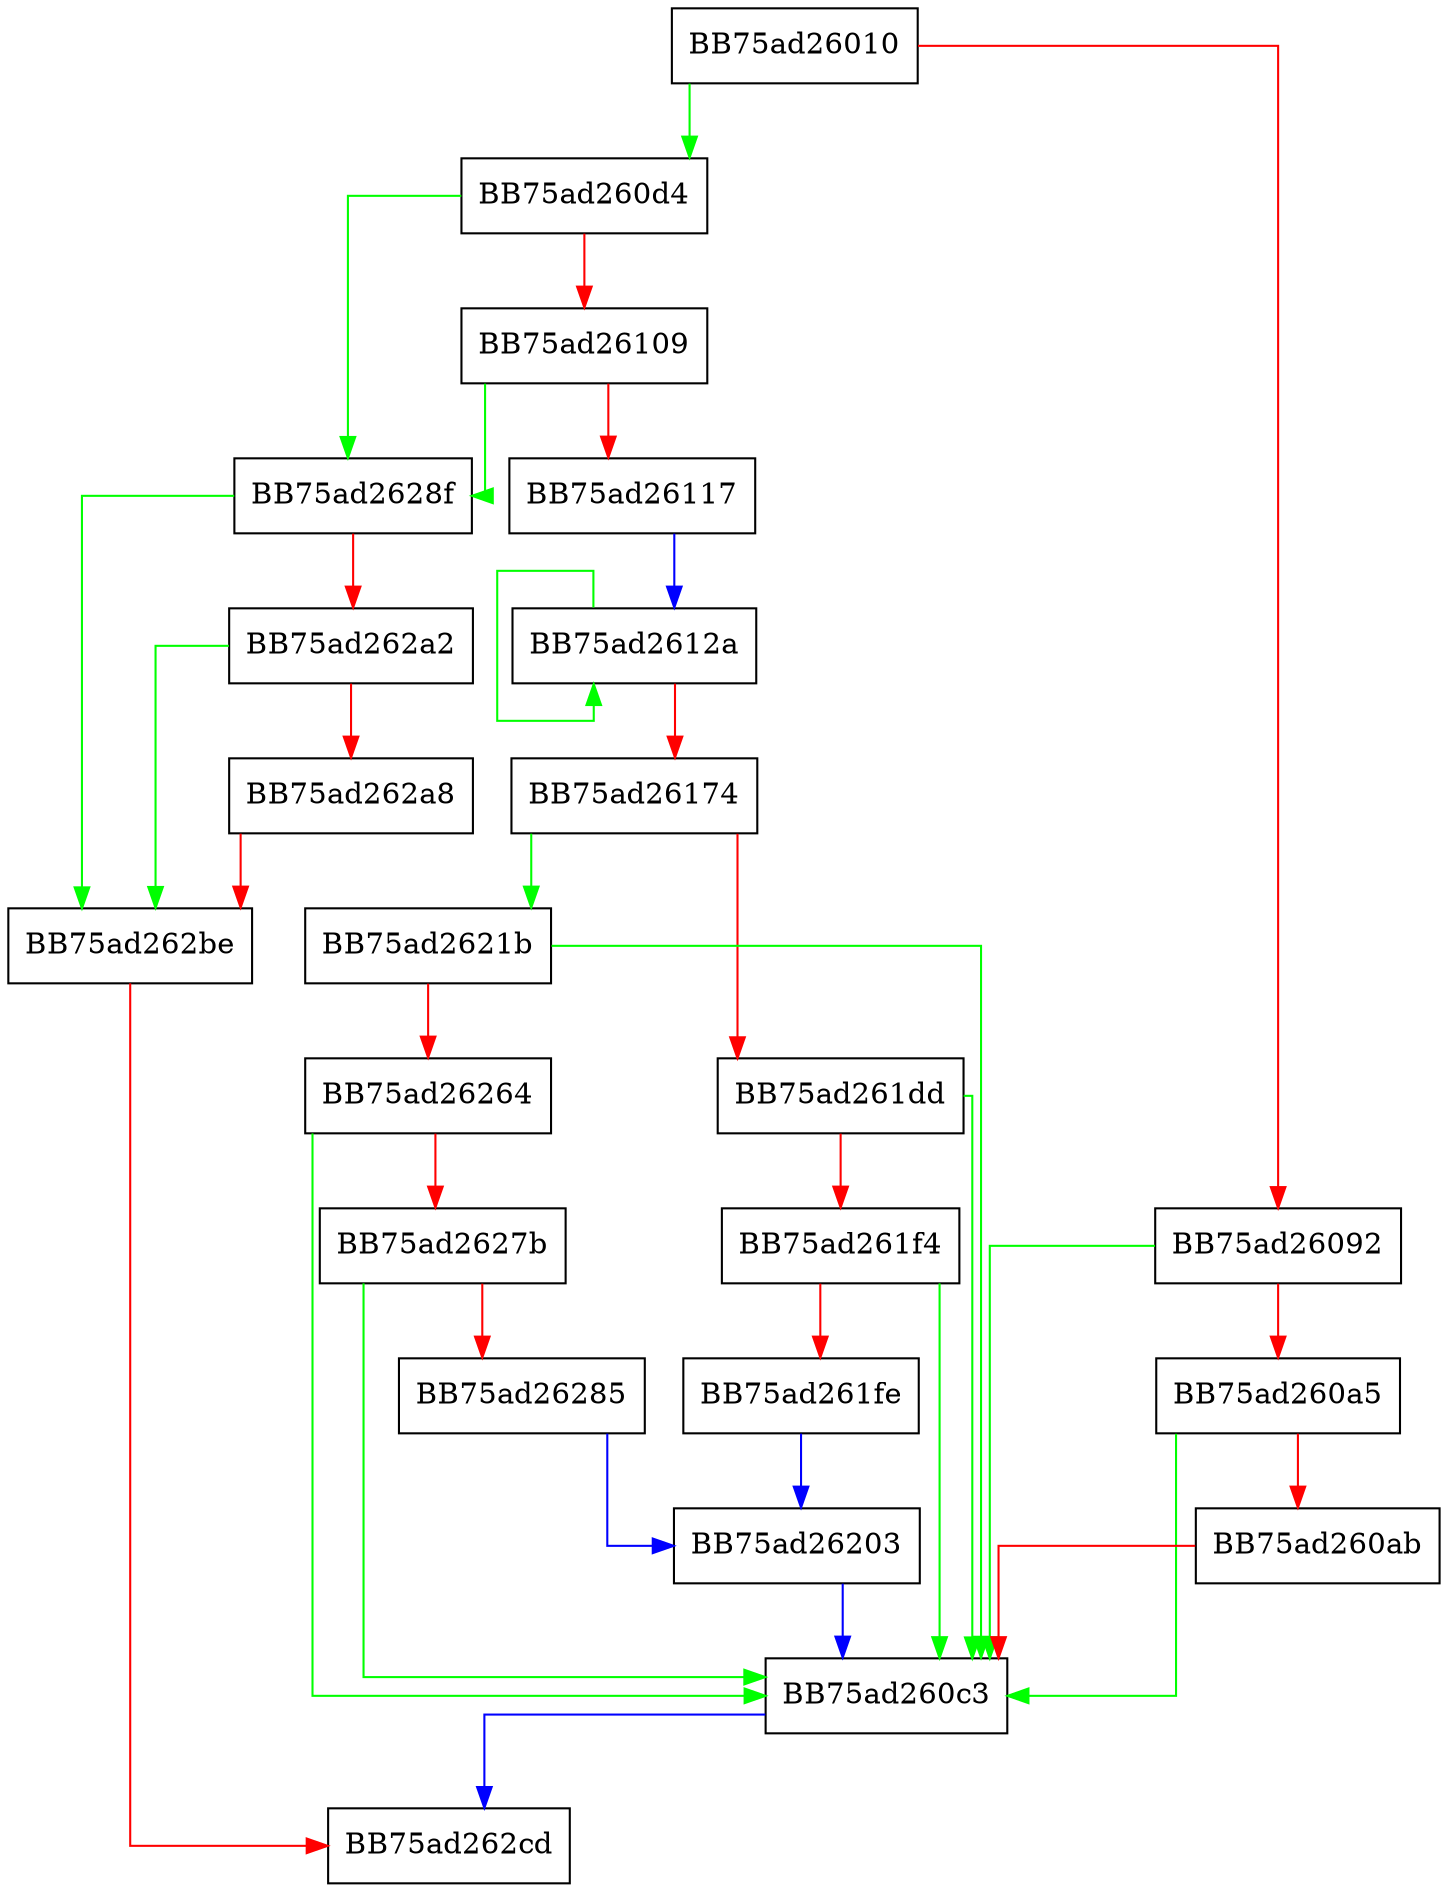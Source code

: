digraph ExtractProvider {
  node [shape="box"];
  graph [splines=ortho];
  BB75ad26010 -> BB75ad260d4 [color="green"];
  BB75ad26010 -> BB75ad26092 [color="red"];
  BB75ad26092 -> BB75ad260c3 [color="green"];
  BB75ad26092 -> BB75ad260a5 [color="red"];
  BB75ad260a5 -> BB75ad260c3 [color="green"];
  BB75ad260a5 -> BB75ad260ab [color="red"];
  BB75ad260ab -> BB75ad260c3 [color="red"];
  BB75ad260c3 -> BB75ad262cd [color="blue"];
  BB75ad260d4 -> BB75ad2628f [color="green"];
  BB75ad260d4 -> BB75ad26109 [color="red"];
  BB75ad26109 -> BB75ad2628f [color="green"];
  BB75ad26109 -> BB75ad26117 [color="red"];
  BB75ad26117 -> BB75ad2612a [color="blue"];
  BB75ad2612a -> BB75ad2612a [color="green"];
  BB75ad2612a -> BB75ad26174 [color="red"];
  BB75ad26174 -> BB75ad2621b [color="green"];
  BB75ad26174 -> BB75ad261dd [color="red"];
  BB75ad261dd -> BB75ad260c3 [color="green"];
  BB75ad261dd -> BB75ad261f4 [color="red"];
  BB75ad261f4 -> BB75ad260c3 [color="green"];
  BB75ad261f4 -> BB75ad261fe [color="red"];
  BB75ad261fe -> BB75ad26203 [color="blue"];
  BB75ad26203 -> BB75ad260c3 [color="blue"];
  BB75ad2621b -> BB75ad260c3 [color="green"];
  BB75ad2621b -> BB75ad26264 [color="red"];
  BB75ad26264 -> BB75ad260c3 [color="green"];
  BB75ad26264 -> BB75ad2627b [color="red"];
  BB75ad2627b -> BB75ad260c3 [color="green"];
  BB75ad2627b -> BB75ad26285 [color="red"];
  BB75ad26285 -> BB75ad26203 [color="blue"];
  BB75ad2628f -> BB75ad262be [color="green"];
  BB75ad2628f -> BB75ad262a2 [color="red"];
  BB75ad262a2 -> BB75ad262be [color="green"];
  BB75ad262a2 -> BB75ad262a8 [color="red"];
  BB75ad262a8 -> BB75ad262be [color="red"];
  BB75ad262be -> BB75ad262cd [color="red"];
}